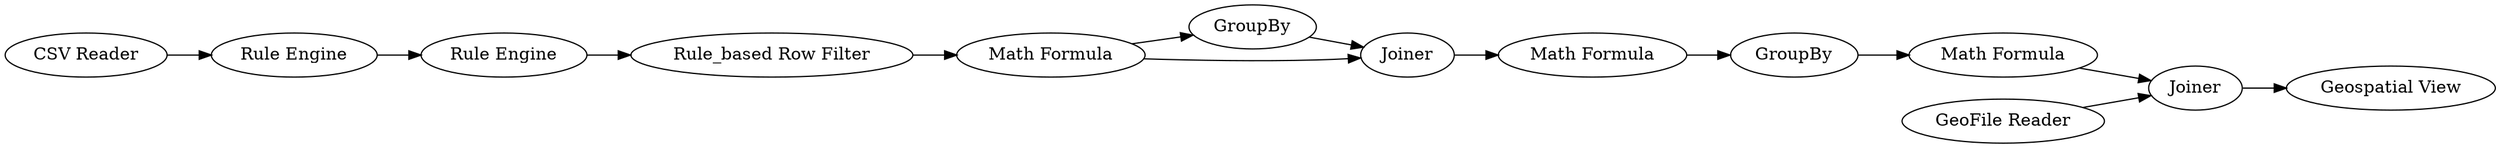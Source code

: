 digraph {
	1 [label="CSV Reader"]
	2 [label="Rule Engine"]
	3 [label="Rule Engine"]
	4 [label="Rule_based Row Filter"]
	5 [label="Math Formula"]
	6 [label=GroupBy]
	7 [label=Joiner]
	8 [label="Math Formula"]
	9 [label=GroupBy]
	10 [label="Math Formula"]
	11 [label="GeoFile Reader"]
	12 [label=Joiner]
	13 [label="Geospatial View"]
	1 -> 2
	2 -> 3
	3 -> 4
	4 -> 5
	5 -> 7
	5 -> 6
	6 -> 7
	7 -> 8
	8 -> 9
	9 -> 10
	10 -> 12
	11 -> 12
	12 -> 13
	rankdir=LR
}
